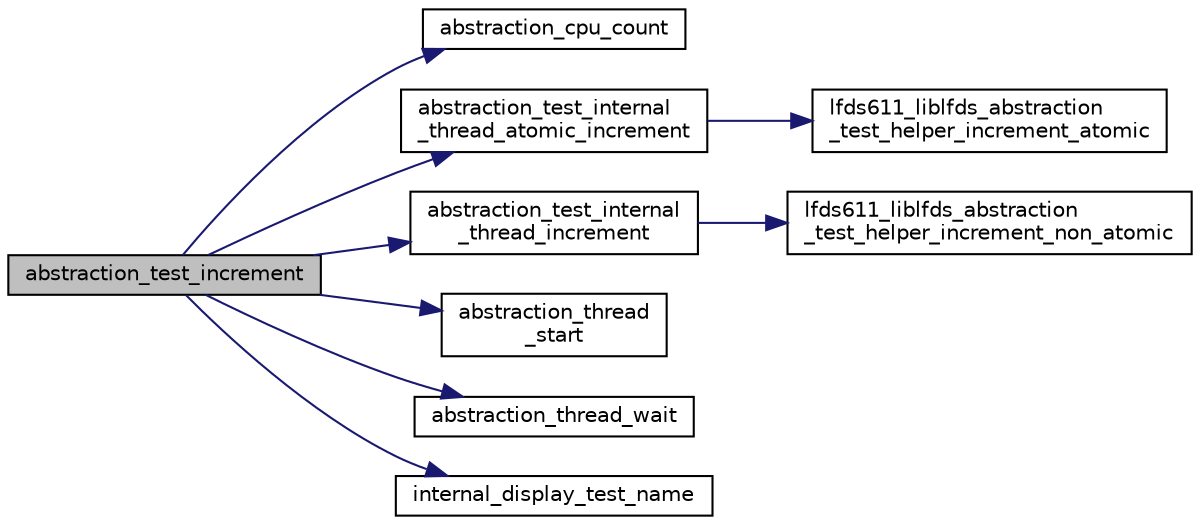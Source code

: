 digraph "abstraction_test_increment"
{
 // LATEX_PDF_SIZE
  edge [fontname="Helvetica",fontsize="10",labelfontname="Helvetica",labelfontsize="10"];
  node [fontname="Helvetica",fontsize="10",shape=record];
  rankdir="LR";
  Node1 [label="abstraction_test_increment",height=0.2,width=0.4,color="black", fillcolor="grey75", style="filled", fontcolor="black",tooltip=" "];
  Node1 -> Node2 [color="midnightblue",fontsize="10",style="solid",fontname="Helvetica"];
  Node2 [label="abstraction_cpu_count",height=0.2,width=0.4,color="black", fillcolor="white", style="filled",URL="$abstraction_8h.html#a4773494a7946176d6998851a05bdb883",tooltip=" "];
  Node1 -> Node3 [color="midnightblue",fontsize="10",style="solid",fontname="Helvetica"];
  Node3 [label="abstraction_test_internal\l_thread_atomic_increment",height=0.2,width=0.4,color="black", fillcolor="white", style="filled",URL="$test__abstraction_8c.html#a845810f48930e9fe7eb3fa83c673687e",tooltip=" "];
  Node3 -> Node4 [color="midnightblue",fontsize="10",style="solid",fontname="Helvetica"];
  Node4 [label="lfds611_liblfds_abstraction\l_test_helper_increment_atomic",height=0.2,width=0.4,color="black", fillcolor="white", style="filled",URL="$liblfds611_8h.html#a3275ad2e5ac07be05a0b97348a0f0975",tooltip=" "];
  Node1 -> Node5 [color="midnightblue",fontsize="10",style="solid",fontname="Helvetica"];
  Node5 [label="abstraction_test_internal\l_thread_increment",height=0.2,width=0.4,color="black", fillcolor="white", style="filled",URL="$test__abstraction_8c.html#aeabdc2e044eb0ca74bd8dfdfd2c7193d",tooltip=" "];
  Node5 -> Node6 [color="midnightblue",fontsize="10",style="solid",fontname="Helvetica"];
  Node6 [label="lfds611_liblfds_abstraction\l_test_helper_increment_non_atomic",height=0.2,width=0.4,color="black", fillcolor="white", style="filled",URL="$liblfds611_8h.html#a3c65af95d5c7011a06a518002e48cf60",tooltip=" "];
  Node1 -> Node7 [color="midnightblue",fontsize="10",style="solid",fontname="Helvetica"];
  Node7 [label="abstraction_thread\l_start",height=0.2,width=0.4,color="black", fillcolor="white", style="filled",URL="$abstraction_8h.html#ae5062f18a7f9d1229a2ad304fad8ee80",tooltip=" "];
  Node1 -> Node8 [color="midnightblue",fontsize="10",style="solid",fontname="Helvetica"];
  Node8 [label="abstraction_thread_wait",height=0.2,width=0.4,color="black", fillcolor="white", style="filled",URL="$abstraction_8h.html#a435577c3aa1cd4e3ad96dad0e7bb5343",tooltip=" "];
  Node1 -> Node9 [color="midnightblue",fontsize="10",style="solid",fontname="Helvetica"];
  Node9 [label="internal_display_test_name",height=0.2,width=0.4,color="black", fillcolor="white", style="filled",URL="$liblfds6_81_81_2test_2src_2internal_8h.html#aefa00ae6482f53425ee23fe999fafd46",tooltip=" "];
}
